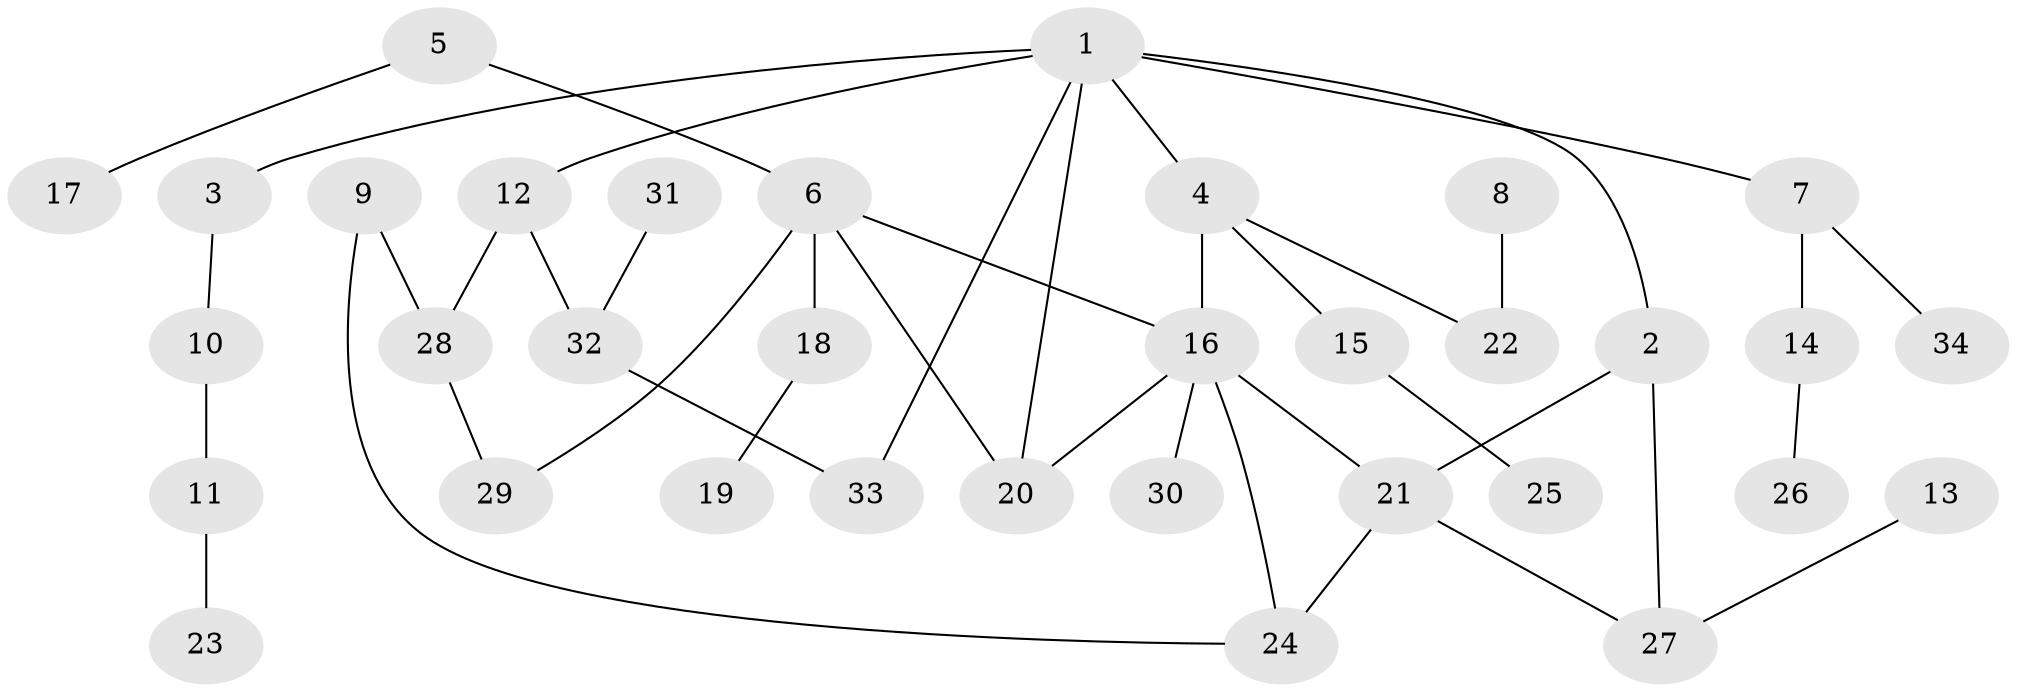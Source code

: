 // original degree distribution, {6: 0.014925373134328358, 3: 0.2537313432835821, 4: 0.07462686567164178, 2: 0.2537313432835821, 5: 0.04477611940298507, 1: 0.3582089552238806}
// Generated by graph-tools (version 1.1) at 2025/00/03/09/25 03:00:59]
// undirected, 34 vertices, 41 edges
graph export_dot {
graph [start="1"]
  node [color=gray90,style=filled];
  1;
  2;
  3;
  4;
  5;
  6;
  7;
  8;
  9;
  10;
  11;
  12;
  13;
  14;
  15;
  16;
  17;
  18;
  19;
  20;
  21;
  22;
  23;
  24;
  25;
  26;
  27;
  28;
  29;
  30;
  31;
  32;
  33;
  34;
  1 -- 2 [weight=1.0];
  1 -- 3 [weight=1.0];
  1 -- 4 [weight=1.0];
  1 -- 7 [weight=1.0];
  1 -- 12 [weight=1.0];
  1 -- 20 [weight=1.0];
  1 -- 33 [weight=1.0];
  2 -- 21 [weight=1.0];
  2 -- 27 [weight=1.0];
  3 -- 10 [weight=1.0];
  4 -- 15 [weight=1.0];
  4 -- 16 [weight=2.0];
  4 -- 22 [weight=1.0];
  5 -- 6 [weight=1.0];
  5 -- 17 [weight=1.0];
  6 -- 16 [weight=1.0];
  6 -- 18 [weight=1.0];
  6 -- 20 [weight=1.0];
  6 -- 29 [weight=1.0];
  7 -- 14 [weight=1.0];
  7 -- 34 [weight=1.0];
  8 -- 22 [weight=1.0];
  9 -- 24 [weight=1.0];
  9 -- 28 [weight=1.0];
  10 -- 11 [weight=1.0];
  11 -- 23 [weight=1.0];
  12 -- 28 [weight=1.0];
  12 -- 32 [weight=1.0];
  13 -- 27 [weight=1.0];
  14 -- 26 [weight=1.0];
  15 -- 25 [weight=1.0];
  16 -- 20 [weight=1.0];
  16 -- 21 [weight=1.0];
  16 -- 24 [weight=1.0];
  16 -- 30 [weight=1.0];
  18 -- 19 [weight=1.0];
  21 -- 24 [weight=1.0];
  21 -- 27 [weight=1.0];
  28 -- 29 [weight=1.0];
  31 -- 32 [weight=1.0];
  32 -- 33 [weight=1.0];
}
